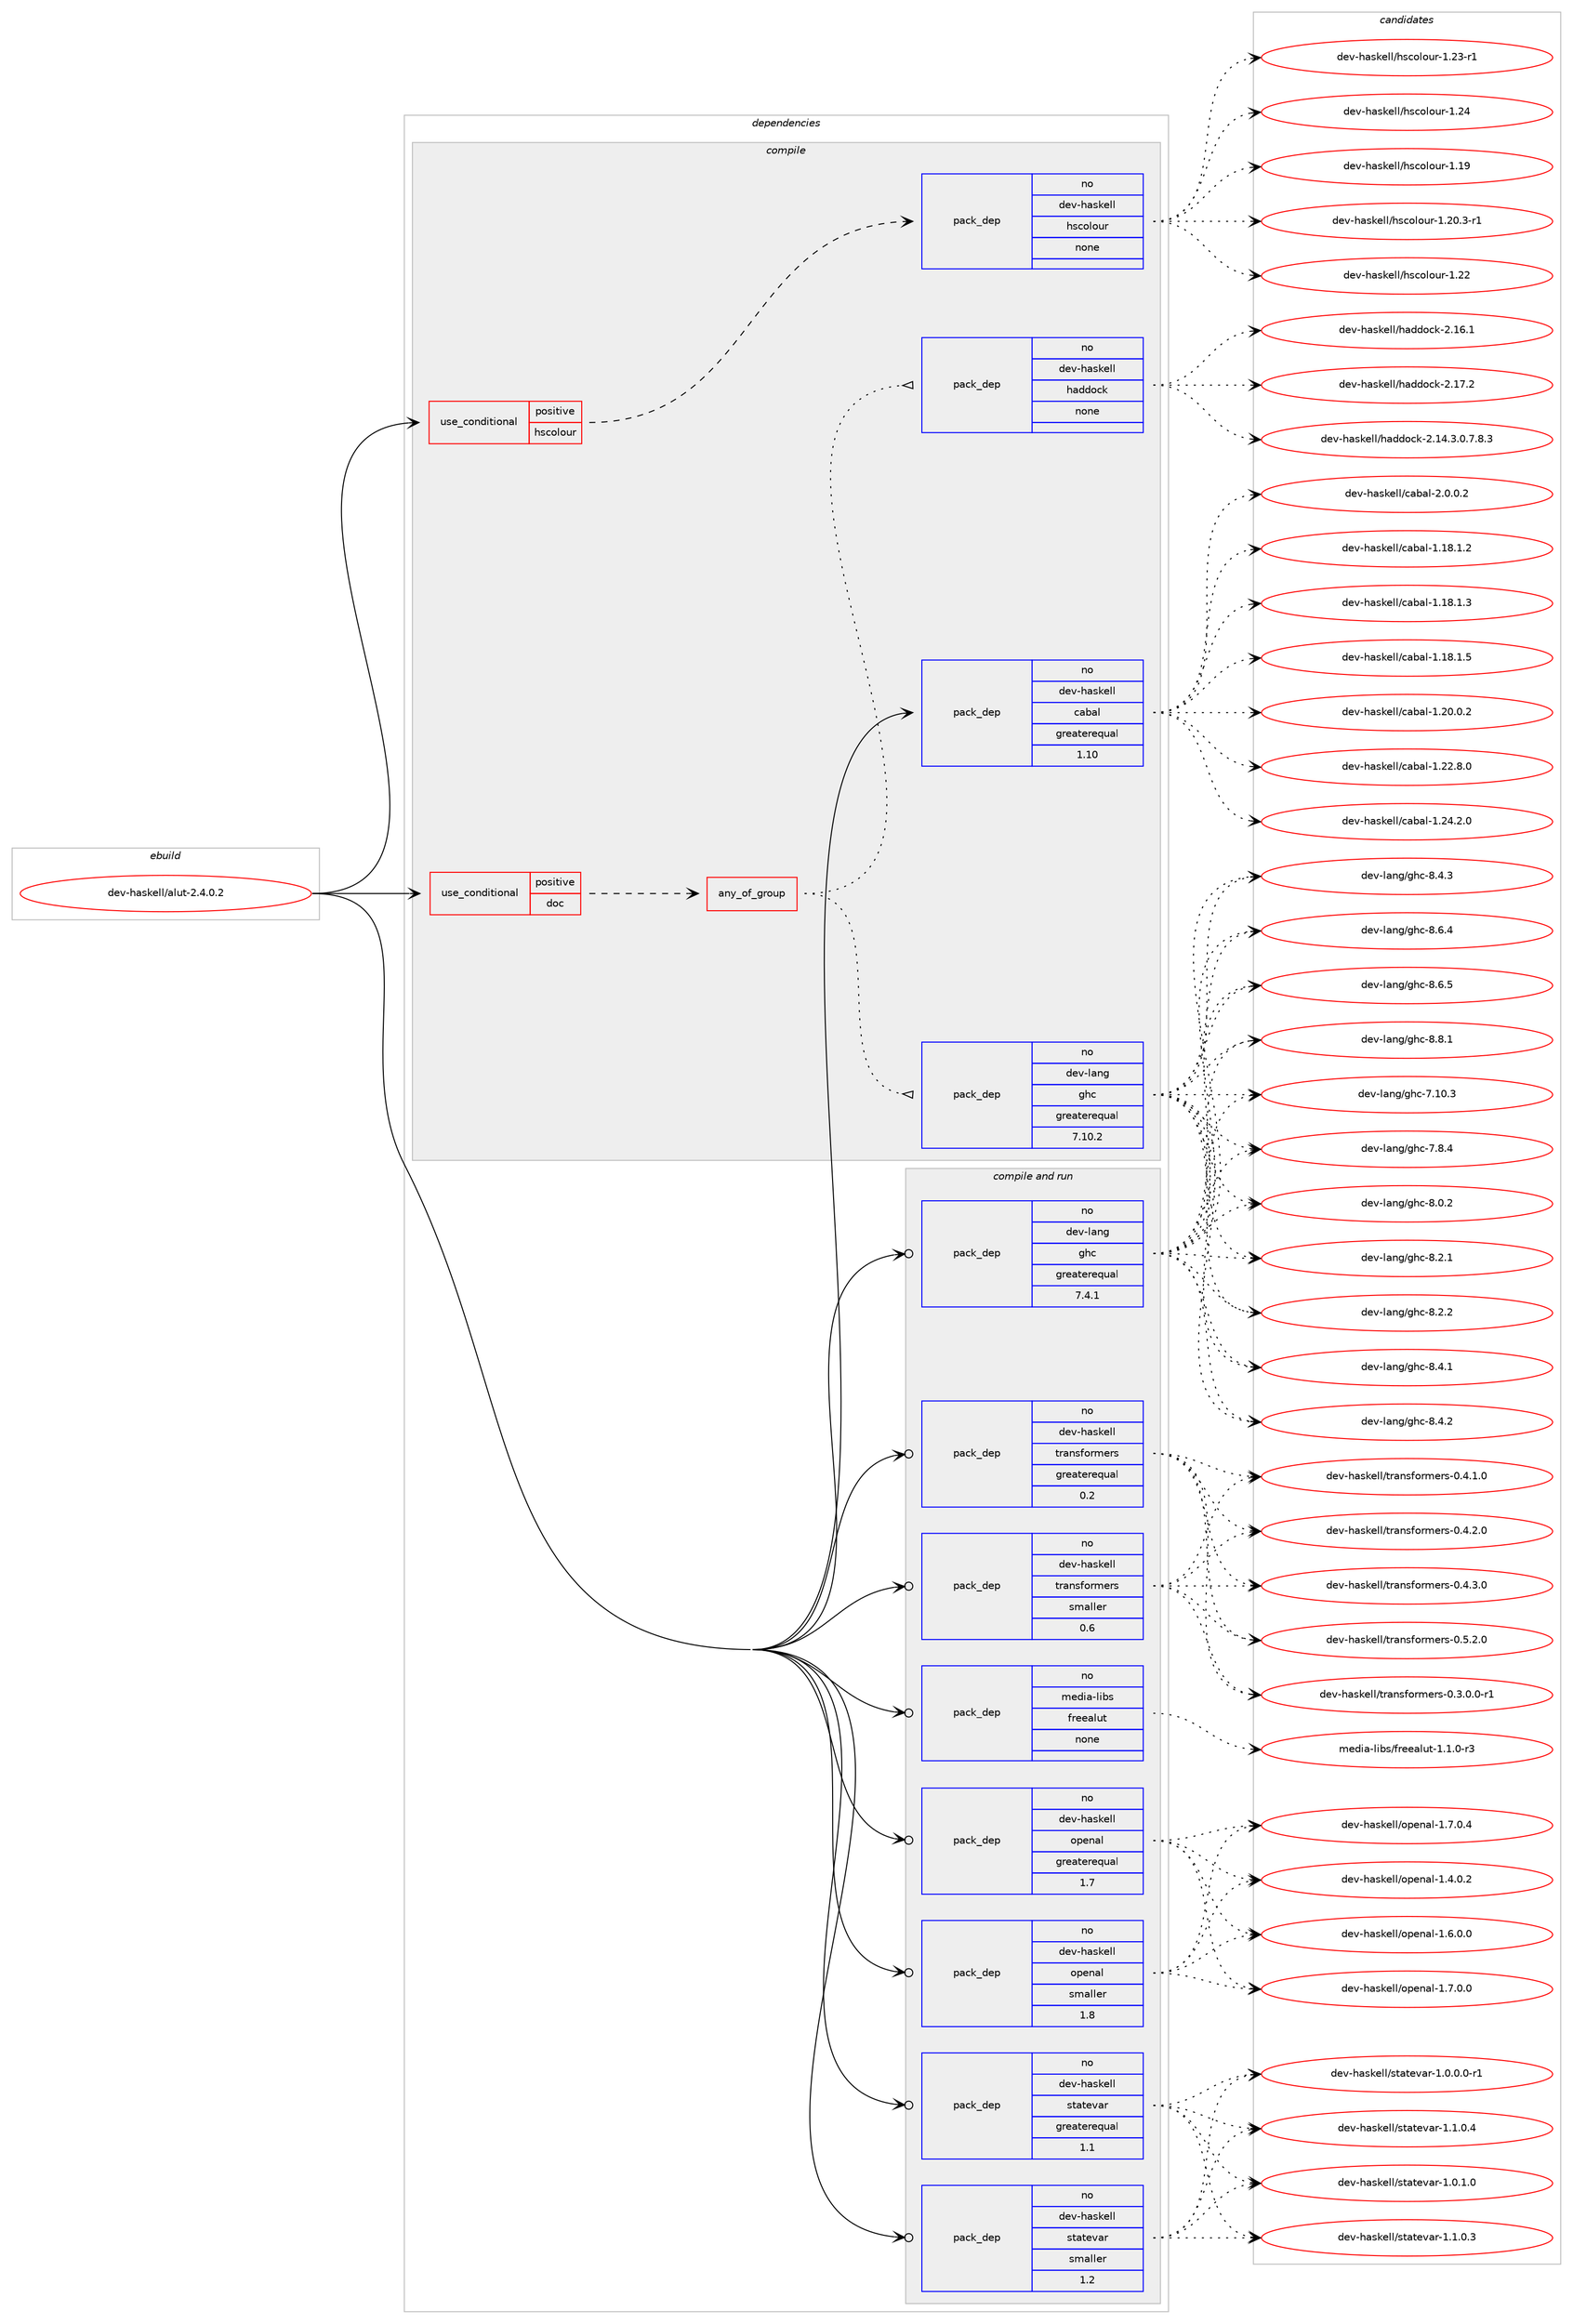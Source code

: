 digraph prolog {

# *************
# Graph options
# *************

newrank=true;
concentrate=true;
compound=true;
graph [rankdir=LR,fontname=Helvetica,fontsize=10,ranksep=1.5];#, ranksep=2.5, nodesep=0.2];
edge  [arrowhead=vee];
node  [fontname=Helvetica,fontsize=10];

# **********
# The ebuild
# **********

subgraph cluster_leftcol {
color=gray;
rank=same;
label=<<i>ebuild</i>>;
id [label="dev-haskell/alut-2.4.0.2", color=red, width=4, href="../dev-haskell/alut-2.4.0.2.svg"];
}

# ****************
# The dependencies
# ****************

subgraph cluster_midcol {
color=gray;
label=<<i>dependencies</i>>;
subgraph cluster_compile {
fillcolor="#eeeeee";
style=filled;
label=<<i>compile</i>>;
subgraph cond124678 {
dependency526015 [label=<<TABLE BORDER="0" CELLBORDER="1" CELLSPACING="0" CELLPADDING="4"><TR><TD ROWSPAN="3" CELLPADDING="10">use_conditional</TD></TR><TR><TD>positive</TD></TR><TR><TD>doc</TD></TR></TABLE>>, shape=none, color=red];
subgraph any9457 {
dependency526016 [label=<<TABLE BORDER="0" CELLBORDER="1" CELLSPACING="0" CELLPADDING="4"><TR><TD CELLPADDING="10">any_of_group</TD></TR></TABLE>>, shape=none, color=red];subgraph pack391523 {
dependency526017 [label=<<TABLE BORDER="0" CELLBORDER="1" CELLSPACING="0" CELLPADDING="4" WIDTH="220"><TR><TD ROWSPAN="6" CELLPADDING="30">pack_dep</TD></TR><TR><TD WIDTH="110">no</TD></TR><TR><TD>dev-haskell</TD></TR><TR><TD>haddock</TD></TR><TR><TD>none</TD></TR><TR><TD></TD></TR></TABLE>>, shape=none, color=blue];
}
dependency526016:e -> dependency526017:w [weight=20,style="dotted",arrowhead="oinv"];
subgraph pack391524 {
dependency526018 [label=<<TABLE BORDER="0" CELLBORDER="1" CELLSPACING="0" CELLPADDING="4" WIDTH="220"><TR><TD ROWSPAN="6" CELLPADDING="30">pack_dep</TD></TR><TR><TD WIDTH="110">no</TD></TR><TR><TD>dev-lang</TD></TR><TR><TD>ghc</TD></TR><TR><TD>greaterequal</TD></TR><TR><TD>7.10.2</TD></TR></TABLE>>, shape=none, color=blue];
}
dependency526016:e -> dependency526018:w [weight=20,style="dotted",arrowhead="oinv"];
}
dependency526015:e -> dependency526016:w [weight=20,style="dashed",arrowhead="vee"];
}
id:e -> dependency526015:w [weight=20,style="solid",arrowhead="vee"];
subgraph cond124679 {
dependency526019 [label=<<TABLE BORDER="0" CELLBORDER="1" CELLSPACING="0" CELLPADDING="4"><TR><TD ROWSPAN="3" CELLPADDING="10">use_conditional</TD></TR><TR><TD>positive</TD></TR><TR><TD>hscolour</TD></TR></TABLE>>, shape=none, color=red];
subgraph pack391525 {
dependency526020 [label=<<TABLE BORDER="0" CELLBORDER="1" CELLSPACING="0" CELLPADDING="4" WIDTH="220"><TR><TD ROWSPAN="6" CELLPADDING="30">pack_dep</TD></TR><TR><TD WIDTH="110">no</TD></TR><TR><TD>dev-haskell</TD></TR><TR><TD>hscolour</TD></TR><TR><TD>none</TD></TR><TR><TD></TD></TR></TABLE>>, shape=none, color=blue];
}
dependency526019:e -> dependency526020:w [weight=20,style="dashed",arrowhead="vee"];
}
id:e -> dependency526019:w [weight=20,style="solid",arrowhead="vee"];
subgraph pack391526 {
dependency526021 [label=<<TABLE BORDER="0" CELLBORDER="1" CELLSPACING="0" CELLPADDING="4" WIDTH="220"><TR><TD ROWSPAN="6" CELLPADDING="30">pack_dep</TD></TR><TR><TD WIDTH="110">no</TD></TR><TR><TD>dev-haskell</TD></TR><TR><TD>cabal</TD></TR><TR><TD>greaterequal</TD></TR><TR><TD>1.10</TD></TR></TABLE>>, shape=none, color=blue];
}
id:e -> dependency526021:w [weight=20,style="solid",arrowhead="vee"];
}
subgraph cluster_compileandrun {
fillcolor="#eeeeee";
style=filled;
label=<<i>compile and run</i>>;
subgraph pack391527 {
dependency526022 [label=<<TABLE BORDER="0" CELLBORDER="1" CELLSPACING="0" CELLPADDING="4" WIDTH="220"><TR><TD ROWSPAN="6" CELLPADDING="30">pack_dep</TD></TR><TR><TD WIDTH="110">no</TD></TR><TR><TD>dev-haskell</TD></TR><TR><TD>openal</TD></TR><TR><TD>greaterequal</TD></TR><TR><TD>1.7</TD></TR></TABLE>>, shape=none, color=blue];
}
id:e -> dependency526022:w [weight=20,style="solid",arrowhead="odotvee"];
subgraph pack391528 {
dependency526023 [label=<<TABLE BORDER="0" CELLBORDER="1" CELLSPACING="0" CELLPADDING="4" WIDTH="220"><TR><TD ROWSPAN="6" CELLPADDING="30">pack_dep</TD></TR><TR><TD WIDTH="110">no</TD></TR><TR><TD>dev-haskell</TD></TR><TR><TD>openal</TD></TR><TR><TD>smaller</TD></TR><TR><TD>1.8</TD></TR></TABLE>>, shape=none, color=blue];
}
id:e -> dependency526023:w [weight=20,style="solid",arrowhead="odotvee"];
subgraph pack391529 {
dependency526024 [label=<<TABLE BORDER="0" CELLBORDER="1" CELLSPACING="0" CELLPADDING="4" WIDTH="220"><TR><TD ROWSPAN="6" CELLPADDING="30">pack_dep</TD></TR><TR><TD WIDTH="110">no</TD></TR><TR><TD>dev-haskell</TD></TR><TR><TD>statevar</TD></TR><TR><TD>greaterequal</TD></TR><TR><TD>1.1</TD></TR></TABLE>>, shape=none, color=blue];
}
id:e -> dependency526024:w [weight=20,style="solid",arrowhead="odotvee"];
subgraph pack391530 {
dependency526025 [label=<<TABLE BORDER="0" CELLBORDER="1" CELLSPACING="0" CELLPADDING="4" WIDTH="220"><TR><TD ROWSPAN="6" CELLPADDING="30">pack_dep</TD></TR><TR><TD WIDTH="110">no</TD></TR><TR><TD>dev-haskell</TD></TR><TR><TD>statevar</TD></TR><TR><TD>smaller</TD></TR><TR><TD>1.2</TD></TR></TABLE>>, shape=none, color=blue];
}
id:e -> dependency526025:w [weight=20,style="solid",arrowhead="odotvee"];
subgraph pack391531 {
dependency526026 [label=<<TABLE BORDER="0" CELLBORDER="1" CELLSPACING="0" CELLPADDING="4" WIDTH="220"><TR><TD ROWSPAN="6" CELLPADDING="30">pack_dep</TD></TR><TR><TD WIDTH="110">no</TD></TR><TR><TD>dev-haskell</TD></TR><TR><TD>transformers</TD></TR><TR><TD>greaterequal</TD></TR><TR><TD>0.2</TD></TR></TABLE>>, shape=none, color=blue];
}
id:e -> dependency526026:w [weight=20,style="solid",arrowhead="odotvee"];
subgraph pack391532 {
dependency526027 [label=<<TABLE BORDER="0" CELLBORDER="1" CELLSPACING="0" CELLPADDING="4" WIDTH="220"><TR><TD ROWSPAN="6" CELLPADDING="30">pack_dep</TD></TR><TR><TD WIDTH="110">no</TD></TR><TR><TD>dev-haskell</TD></TR><TR><TD>transformers</TD></TR><TR><TD>smaller</TD></TR><TR><TD>0.6</TD></TR></TABLE>>, shape=none, color=blue];
}
id:e -> dependency526027:w [weight=20,style="solid",arrowhead="odotvee"];
subgraph pack391533 {
dependency526028 [label=<<TABLE BORDER="0" CELLBORDER="1" CELLSPACING="0" CELLPADDING="4" WIDTH="220"><TR><TD ROWSPAN="6" CELLPADDING="30">pack_dep</TD></TR><TR><TD WIDTH="110">no</TD></TR><TR><TD>dev-lang</TD></TR><TR><TD>ghc</TD></TR><TR><TD>greaterequal</TD></TR><TR><TD>7.4.1</TD></TR></TABLE>>, shape=none, color=blue];
}
id:e -> dependency526028:w [weight=20,style="solid",arrowhead="odotvee"];
subgraph pack391534 {
dependency526029 [label=<<TABLE BORDER="0" CELLBORDER="1" CELLSPACING="0" CELLPADDING="4" WIDTH="220"><TR><TD ROWSPAN="6" CELLPADDING="30">pack_dep</TD></TR><TR><TD WIDTH="110">no</TD></TR><TR><TD>media-libs</TD></TR><TR><TD>freealut</TD></TR><TR><TD>none</TD></TR><TR><TD></TD></TR></TABLE>>, shape=none, color=blue];
}
id:e -> dependency526029:w [weight=20,style="solid",arrowhead="odotvee"];
}
subgraph cluster_run {
fillcolor="#eeeeee";
style=filled;
label=<<i>run</i>>;
}
}

# **************
# The candidates
# **************

subgraph cluster_choices {
rank=same;
color=gray;
label=<<i>candidates</i>>;

subgraph choice391523 {
color=black;
nodesep=1;
choice1001011184510497115107101108108471049710010011199107455046495246514648465546564651 [label="dev-haskell/haddock-2.14.3.0.7.8.3", color=red, width=4,href="../dev-haskell/haddock-2.14.3.0.7.8.3.svg"];
choice100101118451049711510710110810847104971001001119910745504649544649 [label="dev-haskell/haddock-2.16.1", color=red, width=4,href="../dev-haskell/haddock-2.16.1.svg"];
choice100101118451049711510710110810847104971001001119910745504649554650 [label="dev-haskell/haddock-2.17.2", color=red, width=4,href="../dev-haskell/haddock-2.17.2.svg"];
dependency526017:e -> choice1001011184510497115107101108108471049710010011199107455046495246514648465546564651:w [style=dotted,weight="100"];
dependency526017:e -> choice100101118451049711510710110810847104971001001119910745504649544649:w [style=dotted,weight="100"];
dependency526017:e -> choice100101118451049711510710110810847104971001001119910745504649554650:w [style=dotted,weight="100"];
}
subgraph choice391524 {
color=black;
nodesep=1;
choice1001011184510897110103471031049945554649484651 [label="dev-lang/ghc-7.10.3", color=red, width=4,href="../dev-lang/ghc-7.10.3.svg"];
choice10010111845108971101034710310499455546564652 [label="dev-lang/ghc-7.8.4", color=red, width=4,href="../dev-lang/ghc-7.8.4.svg"];
choice10010111845108971101034710310499455646484650 [label="dev-lang/ghc-8.0.2", color=red, width=4,href="../dev-lang/ghc-8.0.2.svg"];
choice10010111845108971101034710310499455646504649 [label="dev-lang/ghc-8.2.1", color=red, width=4,href="../dev-lang/ghc-8.2.1.svg"];
choice10010111845108971101034710310499455646504650 [label="dev-lang/ghc-8.2.2", color=red, width=4,href="../dev-lang/ghc-8.2.2.svg"];
choice10010111845108971101034710310499455646524649 [label="dev-lang/ghc-8.4.1", color=red, width=4,href="../dev-lang/ghc-8.4.1.svg"];
choice10010111845108971101034710310499455646524650 [label="dev-lang/ghc-8.4.2", color=red, width=4,href="../dev-lang/ghc-8.4.2.svg"];
choice10010111845108971101034710310499455646524651 [label="dev-lang/ghc-8.4.3", color=red, width=4,href="../dev-lang/ghc-8.4.3.svg"];
choice10010111845108971101034710310499455646544652 [label="dev-lang/ghc-8.6.4", color=red, width=4,href="../dev-lang/ghc-8.6.4.svg"];
choice10010111845108971101034710310499455646544653 [label="dev-lang/ghc-8.6.5", color=red, width=4,href="../dev-lang/ghc-8.6.5.svg"];
choice10010111845108971101034710310499455646564649 [label="dev-lang/ghc-8.8.1", color=red, width=4,href="../dev-lang/ghc-8.8.1.svg"];
dependency526018:e -> choice1001011184510897110103471031049945554649484651:w [style=dotted,weight="100"];
dependency526018:e -> choice10010111845108971101034710310499455546564652:w [style=dotted,weight="100"];
dependency526018:e -> choice10010111845108971101034710310499455646484650:w [style=dotted,weight="100"];
dependency526018:e -> choice10010111845108971101034710310499455646504649:w [style=dotted,weight="100"];
dependency526018:e -> choice10010111845108971101034710310499455646504650:w [style=dotted,weight="100"];
dependency526018:e -> choice10010111845108971101034710310499455646524649:w [style=dotted,weight="100"];
dependency526018:e -> choice10010111845108971101034710310499455646524650:w [style=dotted,weight="100"];
dependency526018:e -> choice10010111845108971101034710310499455646524651:w [style=dotted,weight="100"];
dependency526018:e -> choice10010111845108971101034710310499455646544652:w [style=dotted,weight="100"];
dependency526018:e -> choice10010111845108971101034710310499455646544653:w [style=dotted,weight="100"];
dependency526018:e -> choice10010111845108971101034710310499455646564649:w [style=dotted,weight="100"];
}
subgraph choice391525 {
color=black;
nodesep=1;
choice100101118451049711510710110810847104115991111081111171144549464957 [label="dev-haskell/hscolour-1.19", color=red, width=4,href="../dev-haskell/hscolour-1.19.svg"];
choice10010111845104971151071011081084710411599111108111117114454946504846514511449 [label="dev-haskell/hscolour-1.20.3-r1", color=red, width=4,href="../dev-haskell/hscolour-1.20.3-r1.svg"];
choice100101118451049711510710110810847104115991111081111171144549465050 [label="dev-haskell/hscolour-1.22", color=red, width=4,href="../dev-haskell/hscolour-1.22.svg"];
choice1001011184510497115107101108108471041159911110811111711445494650514511449 [label="dev-haskell/hscolour-1.23-r1", color=red, width=4,href="../dev-haskell/hscolour-1.23-r1.svg"];
choice100101118451049711510710110810847104115991111081111171144549465052 [label="dev-haskell/hscolour-1.24", color=red, width=4,href="../dev-haskell/hscolour-1.24.svg"];
dependency526020:e -> choice100101118451049711510710110810847104115991111081111171144549464957:w [style=dotted,weight="100"];
dependency526020:e -> choice10010111845104971151071011081084710411599111108111117114454946504846514511449:w [style=dotted,weight="100"];
dependency526020:e -> choice100101118451049711510710110810847104115991111081111171144549465050:w [style=dotted,weight="100"];
dependency526020:e -> choice1001011184510497115107101108108471041159911110811111711445494650514511449:w [style=dotted,weight="100"];
dependency526020:e -> choice100101118451049711510710110810847104115991111081111171144549465052:w [style=dotted,weight="100"];
}
subgraph choice391526 {
color=black;
nodesep=1;
choice10010111845104971151071011081084799979897108454946495646494650 [label="dev-haskell/cabal-1.18.1.2", color=red, width=4,href="../dev-haskell/cabal-1.18.1.2.svg"];
choice10010111845104971151071011081084799979897108454946495646494651 [label="dev-haskell/cabal-1.18.1.3", color=red, width=4,href="../dev-haskell/cabal-1.18.1.3.svg"];
choice10010111845104971151071011081084799979897108454946495646494653 [label="dev-haskell/cabal-1.18.1.5", color=red, width=4,href="../dev-haskell/cabal-1.18.1.5.svg"];
choice10010111845104971151071011081084799979897108454946504846484650 [label="dev-haskell/cabal-1.20.0.2", color=red, width=4,href="../dev-haskell/cabal-1.20.0.2.svg"];
choice10010111845104971151071011081084799979897108454946505046564648 [label="dev-haskell/cabal-1.22.8.0", color=red, width=4,href="../dev-haskell/cabal-1.22.8.0.svg"];
choice10010111845104971151071011081084799979897108454946505246504648 [label="dev-haskell/cabal-1.24.2.0", color=red, width=4,href="../dev-haskell/cabal-1.24.2.0.svg"];
choice100101118451049711510710110810847999798971084550464846484650 [label="dev-haskell/cabal-2.0.0.2", color=red, width=4,href="../dev-haskell/cabal-2.0.0.2.svg"];
dependency526021:e -> choice10010111845104971151071011081084799979897108454946495646494650:w [style=dotted,weight="100"];
dependency526021:e -> choice10010111845104971151071011081084799979897108454946495646494651:w [style=dotted,weight="100"];
dependency526021:e -> choice10010111845104971151071011081084799979897108454946495646494653:w [style=dotted,weight="100"];
dependency526021:e -> choice10010111845104971151071011081084799979897108454946504846484650:w [style=dotted,weight="100"];
dependency526021:e -> choice10010111845104971151071011081084799979897108454946505046564648:w [style=dotted,weight="100"];
dependency526021:e -> choice10010111845104971151071011081084799979897108454946505246504648:w [style=dotted,weight="100"];
dependency526021:e -> choice100101118451049711510710110810847999798971084550464846484650:w [style=dotted,weight="100"];
}
subgraph choice391527 {
color=black;
nodesep=1;
choice100101118451049711510710110810847111112101110971084549465246484650 [label="dev-haskell/openal-1.4.0.2", color=red, width=4,href="../dev-haskell/openal-1.4.0.2.svg"];
choice100101118451049711510710110810847111112101110971084549465446484648 [label="dev-haskell/openal-1.6.0.0", color=red, width=4,href="../dev-haskell/openal-1.6.0.0.svg"];
choice100101118451049711510710110810847111112101110971084549465546484648 [label="dev-haskell/openal-1.7.0.0", color=red, width=4,href="../dev-haskell/openal-1.7.0.0.svg"];
choice100101118451049711510710110810847111112101110971084549465546484652 [label="dev-haskell/openal-1.7.0.4", color=red, width=4,href="../dev-haskell/openal-1.7.0.4.svg"];
dependency526022:e -> choice100101118451049711510710110810847111112101110971084549465246484650:w [style=dotted,weight="100"];
dependency526022:e -> choice100101118451049711510710110810847111112101110971084549465446484648:w [style=dotted,weight="100"];
dependency526022:e -> choice100101118451049711510710110810847111112101110971084549465546484648:w [style=dotted,weight="100"];
dependency526022:e -> choice100101118451049711510710110810847111112101110971084549465546484652:w [style=dotted,weight="100"];
}
subgraph choice391528 {
color=black;
nodesep=1;
choice100101118451049711510710110810847111112101110971084549465246484650 [label="dev-haskell/openal-1.4.0.2", color=red, width=4,href="../dev-haskell/openal-1.4.0.2.svg"];
choice100101118451049711510710110810847111112101110971084549465446484648 [label="dev-haskell/openal-1.6.0.0", color=red, width=4,href="../dev-haskell/openal-1.6.0.0.svg"];
choice100101118451049711510710110810847111112101110971084549465546484648 [label="dev-haskell/openal-1.7.0.0", color=red, width=4,href="../dev-haskell/openal-1.7.0.0.svg"];
choice100101118451049711510710110810847111112101110971084549465546484652 [label="dev-haskell/openal-1.7.0.4", color=red, width=4,href="../dev-haskell/openal-1.7.0.4.svg"];
dependency526023:e -> choice100101118451049711510710110810847111112101110971084549465246484650:w [style=dotted,weight="100"];
dependency526023:e -> choice100101118451049711510710110810847111112101110971084549465446484648:w [style=dotted,weight="100"];
dependency526023:e -> choice100101118451049711510710110810847111112101110971084549465546484648:w [style=dotted,weight="100"];
dependency526023:e -> choice100101118451049711510710110810847111112101110971084549465546484652:w [style=dotted,weight="100"];
}
subgraph choice391529 {
color=black;
nodesep=1;
choice100101118451049711510710110810847115116971161011189711445494648464846484511449 [label="dev-haskell/statevar-1.0.0.0-r1", color=red, width=4,href="../dev-haskell/statevar-1.0.0.0-r1.svg"];
choice10010111845104971151071011081084711511697116101118971144549464846494648 [label="dev-haskell/statevar-1.0.1.0", color=red, width=4,href="../dev-haskell/statevar-1.0.1.0.svg"];
choice10010111845104971151071011081084711511697116101118971144549464946484651 [label="dev-haskell/statevar-1.1.0.3", color=red, width=4,href="../dev-haskell/statevar-1.1.0.3.svg"];
choice10010111845104971151071011081084711511697116101118971144549464946484652 [label="dev-haskell/statevar-1.1.0.4", color=red, width=4,href="../dev-haskell/statevar-1.1.0.4.svg"];
dependency526024:e -> choice100101118451049711510710110810847115116971161011189711445494648464846484511449:w [style=dotted,weight="100"];
dependency526024:e -> choice10010111845104971151071011081084711511697116101118971144549464846494648:w [style=dotted,weight="100"];
dependency526024:e -> choice10010111845104971151071011081084711511697116101118971144549464946484651:w [style=dotted,weight="100"];
dependency526024:e -> choice10010111845104971151071011081084711511697116101118971144549464946484652:w [style=dotted,weight="100"];
}
subgraph choice391530 {
color=black;
nodesep=1;
choice100101118451049711510710110810847115116971161011189711445494648464846484511449 [label="dev-haskell/statevar-1.0.0.0-r1", color=red, width=4,href="../dev-haskell/statevar-1.0.0.0-r1.svg"];
choice10010111845104971151071011081084711511697116101118971144549464846494648 [label="dev-haskell/statevar-1.0.1.0", color=red, width=4,href="../dev-haskell/statevar-1.0.1.0.svg"];
choice10010111845104971151071011081084711511697116101118971144549464946484651 [label="dev-haskell/statevar-1.1.0.3", color=red, width=4,href="../dev-haskell/statevar-1.1.0.3.svg"];
choice10010111845104971151071011081084711511697116101118971144549464946484652 [label="dev-haskell/statevar-1.1.0.4", color=red, width=4,href="../dev-haskell/statevar-1.1.0.4.svg"];
dependency526025:e -> choice100101118451049711510710110810847115116971161011189711445494648464846484511449:w [style=dotted,weight="100"];
dependency526025:e -> choice10010111845104971151071011081084711511697116101118971144549464846494648:w [style=dotted,weight="100"];
dependency526025:e -> choice10010111845104971151071011081084711511697116101118971144549464946484651:w [style=dotted,weight="100"];
dependency526025:e -> choice10010111845104971151071011081084711511697116101118971144549464946484652:w [style=dotted,weight="100"];
}
subgraph choice391531 {
color=black;
nodesep=1;
choice1001011184510497115107101108108471161149711011510211111410910111411545484651464846484511449 [label="dev-haskell/transformers-0.3.0.0-r1", color=red, width=4,href="../dev-haskell/transformers-0.3.0.0-r1.svg"];
choice100101118451049711510710110810847116114971101151021111141091011141154548465246494648 [label="dev-haskell/transformers-0.4.1.0", color=red, width=4,href="../dev-haskell/transformers-0.4.1.0.svg"];
choice100101118451049711510710110810847116114971101151021111141091011141154548465246504648 [label="dev-haskell/transformers-0.4.2.0", color=red, width=4,href="../dev-haskell/transformers-0.4.2.0.svg"];
choice100101118451049711510710110810847116114971101151021111141091011141154548465246514648 [label="dev-haskell/transformers-0.4.3.0", color=red, width=4,href="../dev-haskell/transformers-0.4.3.0.svg"];
choice100101118451049711510710110810847116114971101151021111141091011141154548465346504648 [label="dev-haskell/transformers-0.5.2.0", color=red, width=4,href="../dev-haskell/transformers-0.5.2.0.svg"];
dependency526026:e -> choice1001011184510497115107101108108471161149711011510211111410910111411545484651464846484511449:w [style=dotted,weight="100"];
dependency526026:e -> choice100101118451049711510710110810847116114971101151021111141091011141154548465246494648:w [style=dotted,weight="100"];
dependency526026:e -> choice100101118451049711510710110810847116114971101151021111141091011141154548465246504648:w [style=dotted,weight="100"];
dependency526026:e -> choice100101118451049711510710110810847116114971101151021111141091011141154548465246514648:w [style=dotted,weight="100"];
dependency526026:e -> choice100101118451049711510710110810847116114971101151021111141091011141154548465346504648:w [style=dotted,weight="100"];
}
subgraph choice391532 {
color=black;
nodesep=1;
choice1001011184510497115107101108108471161149711011510211111410910111411545484651464846484511449 [label="dev-haskell/transformers-0.3.0.0-r1", color=red, width=4,href="../dev-haskell/transformers-0.3.0.0-r1.svg"];
choice100101118451049711510710110810847116114971101151021111141091011141154548465246494648 [label="dev-haskell/transformers-0.4.1.0", color=red, width=4,href="../dev-haskell/transformers-0.4.1.0.svg"];
choice100101118451049711510710110810847116114971101151021111141091011141154548465246504648 [label="dev-haskell/transformers-0.4.2.0", color=red, width=4,href="../dev-haskell/transformers-0.4.2.0.svg"];
choice100101118451049711510710110810847116114971101151021111141091011141154548465246514648 [label="dev-haskell/transformers-0.4.3.0", color=red, width=4,href="../dev-haskell/transformers-0.4.3.0.svg"];
choice100101118451049711510710110810847116114971101151021111141091011141154548465346504648 [label="dev-haskell/transformers-0.5.2.0", color=red, width=4,href="../dev-haskell/transformers-0.5.2.0.svg"];
dependency526027:e -> choice1001011184510497115107101108108471161149711011510211111410910111411545484651464846484511449:w [style=dotted,weight="100"];
dependency526027:e -> choice100101118451049711510710110810847116114971101151021111141091011141154548465246494648:w [style=dotted,weight="100"];
dependency526027:e -> choice100101118451049711510710110810847116114971101151021111141091011141154548465246504648:w [style=dotted,weight="100"];
dependency526027:e -> choice100101118451049711510710110810847116114971101151021111141091011141154548465246514648:w [style=dotted,weight="100"];
dependency526027:e -> choice100101118451049711510710110810847116114971101151021111141091011141154548465346504648:w [style=dotted,weight="100"];
}
subgraph choice391533 {
color=black;
nodesep=1;
choice1001011184510897110103471031049945554649484651 [label="dev-lang/ghc-7.10.3", color=red, width=4,href="../dev-lang/ghc-7.10.3.svg"];
choice10010111845108971101034710310499455546564652 [label="dev-lang/ghc-7.8.4", color=red, width=4,href="../dev-lang/ghc-7.8.4.svg"];
choice10010111845108971101034710310499455646484650 [label="dev-lang/ghc-8.0.2", color=red, width=4,href="../dev-lang/ghc-8.0.2.svg"];
choice10010111845108971101034710310499455646504649 [label="dev-lang/ghc-8.2.1", color=red, width=4,href="../dev-lang/ghc-8.2.1.svg"];
choice10010111845108971101034710310499455646504650 [label="dev-lang/ghc-8.2.2", color=red, width=4,href="../dev-lang/ghc-8.2.2.svg"];
choice10010111845108971101034710310499455646524649 [label="dev-lang/ghc-8.4.1", color=red, width=4,href="../dev-lang/ghc-8.4.1.svg"];
choice10010111845108971101034710310499455646524650 [label="dev-lang/ghc-8.4.2", color=red, width=4,href="../dev-lang/ghc-8.4.2.svg"];
choice10010111845108971101034710310499455646524651 [label="dev-lang/ghc-8.4.3", color=red, width=4,href="../dev-lang/ghc-8.4.3.svg"];
choice10010111845108971101034710310499455646544652 [label="dev-lang/ghc-8.6.4", color=red, width=4,href="../dev-lang/ghc-8.6.4.svg"];
choice10010111845108971101034710310499455646544653 [label="dev-lang/ghc-8.6.5", color=red, width=4,href="../dev-lang/ghc-8.6.5.svg"];
choice10010111845108971101034710310499455646564649 [label="dev-lang/ghc-8.8.1", color=red, width=4,href="../dev-lang/ghc-8.8.1.svg"];
dependency526028:e -> choice1001011184510897110103471031049945554649484651:w [style=dotted,weight="100"];
dependency526028:e -> choice10010111845108971101034710310499455546564652:w [style=dotted,weight="100"];
dependency526028:e -> choice10010111845108971101034710310499455646484650:w [style=dotted,weight="100"];
dependency526028:e -> choice10010111845108971101034710310499455646504649:w [style=dotted,weight="100"];
dependency526028:e -> choice10010111845108971101034710310499455646504650:w [style=dotted,weight="100"];
dependency526028:e -> choice10010111845108971101034710310499455646524649:w [style=dotted,weight="100"];
dependency526028:e -> choice10010111845108971101034710310499455646524650:w [style=dotted,weight="100"];
dependency526028:e -> choice10010111845108971101034710310499455646524651:w [style=dotted,weight="100"];
dependency526028:e -> choice10010111845108971101034710310499455646544652:w [style=dotted,weight="100"];
dependency526028:e -> choice10010111845108971101034710310499455646544653:w [style=dotted,weight="100"];
dependency526028:e -> choice10010111845108971101034710310499455646564649:w [style=dotted,weight="100"];
}
subgraph choice391534 {
color=black;
nodesep=1;
choice10910110010597451081059811547102114101101971081171164549464946484511451 [label="media-libs/freealut-1.1.0-r3", color=red, width=4,href="../media-libs/freealut-1.1.0-r3.svg"];
dependency526029:e -> choice10910110010597451081059811547102114101101971081171164549464946484511451:w [style=dotted,weight="100"];
}
}

}
